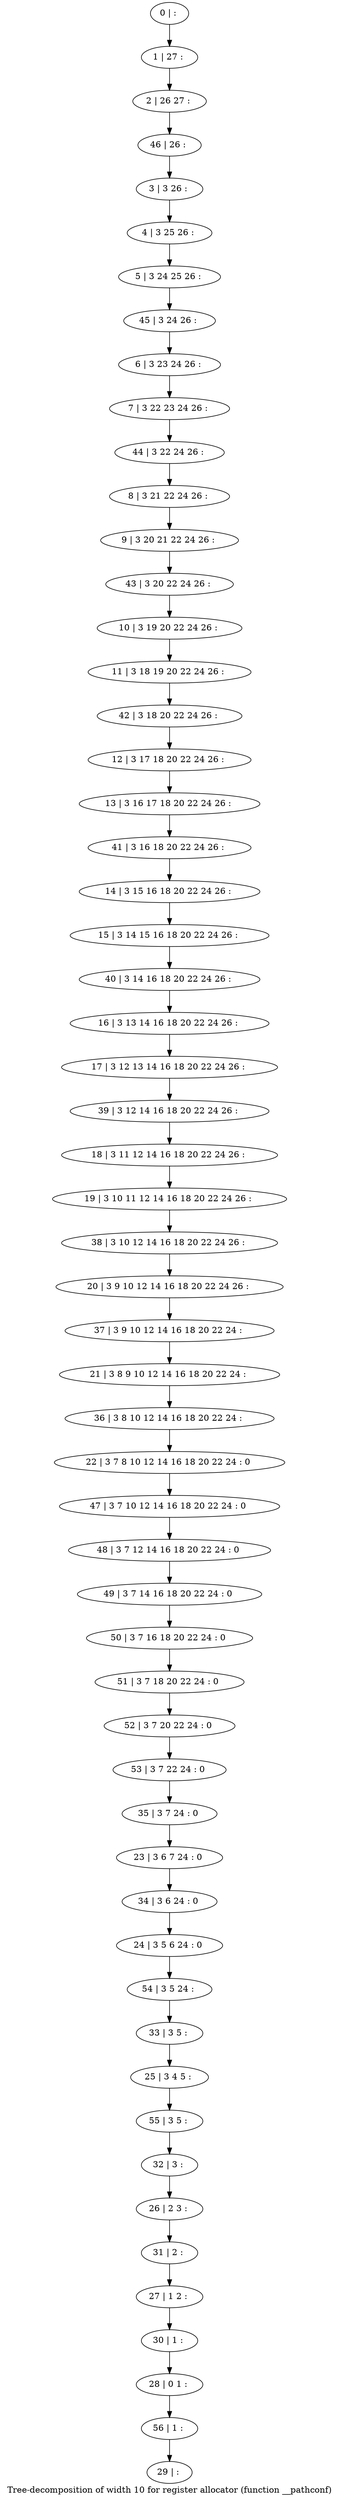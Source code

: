 digraph G {
graph [label="Tree-decomposition of width 10 for register allocator (function __pathconf)"]
0[label="0 | : "];
1[label="1 | 27 : "];
2[label="2 | 26 27 : "];
3[label="3 | 3 26 : "];
4[label="4 | 3 25 26 : "];
5[label="5 | 3 24 25 26 : "];
6[label="6 | 3 23 24 26 : "];
7[label="7 | 3 22 23 24 26 : "];
8[label="8 | 3 21 22 24 26 : "];
9[label="9 | 3 20 21 22 24 26 : "];
10[label="10 | 3 19 20 22 24 26 : "];
11[label="11 | 3 18 19 20 22 24 26 : "];
12[label="12 | 3 17 18 20 22 24 26 : "];
13[label="13 | 3 16 17 18 20 22 24 26 : "];
14[label="14 | 3 15 16 18 20 22 24 26 : "];
15[label="15 | 3 14 15 16 18 20 22 24 26 : "];
16[label="16 | 3 13 14 16 18 20 22 24 26 : "];
17[label="17 | 3 12 13 14 16 18 20 22 24 26 : "];
18[label="18 | 3 11 12 14 16 18 20 22 24 26 : "];
19[label="19 | 3 10 11 12 14 16 18 20 22 24 26 : "];
20[label="20 | 3 9 10 12 14 16 18 20 22 24 26 : "];
21[label="21 | 3 8 9 10 12 14 16 18 20 22 24 : "];
22[label="22 | 3 7 8 10 12 14 16 18 20 22 24 : 0 "];
23[label="23 | 3 6 7 24 : 0 "];
24[label="24 | 3 5 6 24 : 0 "];
25[label="25 | 3 4 5 : "];
26[label="26 | 2 3 : "];
27[label="27 | 1 2 : "];
28[label="28 | 0 1 : "];
29[label="29 | : "];
30[label="30 | 1 : "];
31[label="31 | 2 : "];
32[label="32 | 3 : "];
33[label="33 | 3 5 : "];
34[label="34 | 3 6 24 : 0 "];
35[label="35 | 3 7 24 : 0 "];
36[label="36 | 3 8 10 12 14 16 18 20 22 24 : "];
37[label="37 | 3 9 10 12 14 16 18 20 22 24 : "];
38[label="38 | 3 10 12 14 16 18 20 22 24 26 : "];
39[label="39 | 3 12 14 16 18 20 22 24 26 : "];
40[label="40 | 3 14 16 18 20 22 24 26 : "];
41[label="41 | 3 16 18 20 22 24 26 : "];
42[label="42 | 3 18 20 22 24 26 : "];
43[label="43 | 3 20 22 24 26 : "];
44[label="44 | 3 22 24 26 : "];
45[label="45 | 3 24 26 : "];
46[label="46 | 26 : "];
47[label="47 | 3 7 10 12 14 16 18 20 22 24 : 0 "];
48[label="48 | 3 7 12 14 16 18 20 22 24 : 0 "];
49[label="49 | 3 7 14 16 18 20 22 24 : 0 "];
50[label="50 | 3 7 16 18 20 22 24 : 0 "];
51[label="51 | 3 7 18 20 22 24 : 0 "];
52[label="52 | 3 7 20 22 24 : 0 "];
53[label="53 | 3 7 22 24 : 0 "];
54[label="54 | 3 5 24 : "];
55[label="55 | 3 5 : "];
56[label="56 | 1 : "];
0->1 ;
1->2 ;
3->4 ;
4->5 ;
6->7 ;
8->9 ;
10->11 ;
12->13 ;
14->15 ;
16->17 ;
18->19 ;
30->28 ;
27->30 ;
31->27 ;
26->31 ;
32->26 ;
33->25 ;
34->24 ;
23->34 ;
35->23 ;
36->22 ;
21->36 ;
37->21 ;
20->37 ;
38->20 ;
19->38 ;
39->18 ;
17->39 ;
40->16 ;
15->40 ;
41->14 ;
13->41 ;
42->12 ;
11->42 ;
43->10 ;
9->43 ;
44->8 ;
7->44 ;
45->6 ;
5->45 ;
46->3 ;
2->46 ;
22->47 ;
47->48 ;
48->49 ;
49->50 ;
50->51 ;
51->52 ;
53->35 ;
52->53 ;
54->33 ;
24->54 ;
55->32 ;
25->55 ;
56->29 ;
28->56 ;
}
